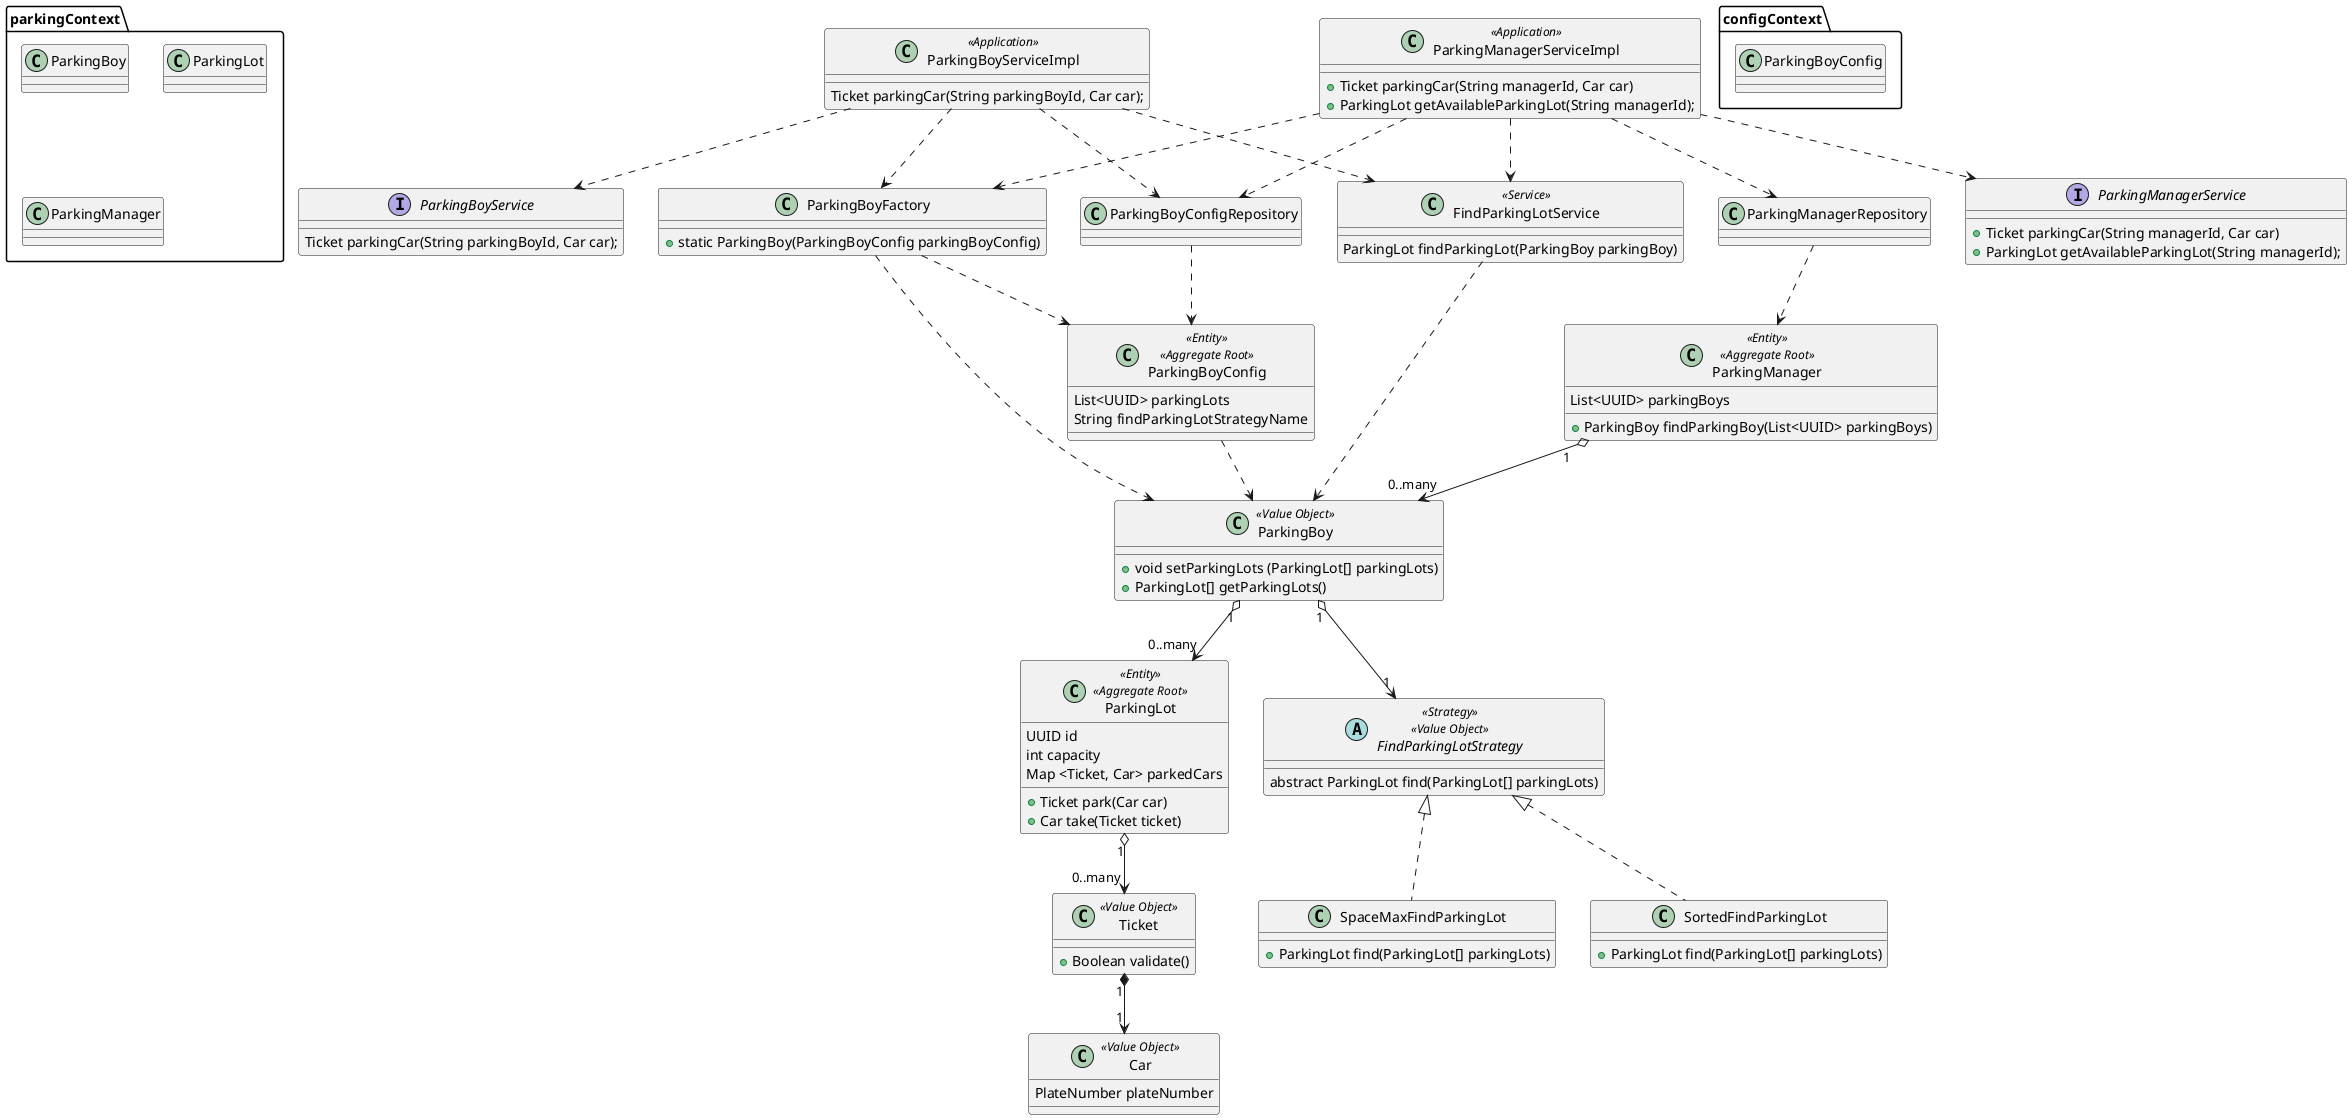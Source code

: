 @startuml
package parkingContext {
class ParkingBoy
class ParkingLot
class ParkingManager
}

package configContext{
class ParkingBoyConfig

}

interface ParkingBoyService{
 Ticket parkingCar(String parkingBoyId, Car car);
}

interface ParkingManagerService{
 + Ticket parkingCar(String managerId, Car car)
 + ParkingLot getAvailableParkingLot(String managerId);
}
class ParkingManagerServiceImpl <<Application>>{
 + Ticket parkingCar(String managerId, Car car)
 +  ParkingLot getAvailableParkingLot(String managerId);
}

class ParkingBoyServiceImpl <<Application>> {
 Ticket parkingCar(String parkingBoyId, Car car);
}

Class ParkingManager <<Entity>> <<Aggregate Root>>  {
  List<UUID> parkingBoys

+ ParkingBoy findParkingBoy(List<UUID> parkingBoys)
}

Class ParkingBoy <<Value Object>> {
  + void setParkingLots (ParkingLot[] parkingLots)
  + ParkingLot[] getParkingLots()
}

Class ParkingBoyConfig  << Entity >> <<Aggregate Root>>{
  List<UUID> parkingLots
  String findParkingLotStrategyName
}


class ParkingLot << Entity >> <<Aggregate Root>> {
  UUID id
  int capacity
  Map <Ticket, Car> parkedCars

  + Ticket park(Car car)
  + Car take(Ticket ticket)
}

Class Car << Value Object >> {
    PlateNumber plateNumber
}

Class Ticket << Value Object >> {
  + Boolean validate()
}

class FindParkingLotService <<Service>> {
ParkingLot findParkingLot(ParkingBoy parkingBoy)
}

abstract class FindParkingLotStrategy <<Strategy>> <<Value Object>>{
abstract ParkingLot find(ParkingLot[] parkingLots)
}

Class SortedFindParkingLot{
+ParkingLot find(ParkingLot[] parkingLots)
}

Class SpaceMaxFindParkingLot{
+ParkingLot find(ParkingLot[] parkingLots)
}

Class ParkingBoyFactory {
+static ParkingBoy(ParkingBoyConfig parkingBoyConfig)
}

FindParkingLotStrategy  <|.. SortedFindParkingLot
FindParkingLotStrategy  <|.. SpaceMaxFindParkingLot
ParkingManager "1" o--> "0..many" ParkingBoy
Ticket "1" *--> "1" Car
ParkingLot "1" o--> "0..many" Ticket
ParkingBoy "1" o--> "0..many" ParkingLot
ParkingBoy "1" o--> "1" FindParkingLotStrategy
FindParkingLotService ..> ParkingBoy
ParkingBoyConfig ..> ParkingBoy

ParkingBoyFactory ..>ParkingBoy
ParkingBoyFactory ..>ParkingBoyConfig

ParkingBoyServiceImpl ..> ParkingBoyConfigRepository
ParkingBoyServiceImpl ..> FindParkingLotService
ParkingBoyServiceImpl ..> ParkingBoyFactory

ParkingManagerServiceImpl ..> ParkingBoyConfigRepository
ParkingManagerServiceImpl ..> FindParkingLotService
ParkingManagerServiceImpl ..>  ParkingManagerRepository
ParkingManagerServiceImpl ..> ParkingBoyFactory

ParkingBoyConfigRepository ..>ParkingBoyConfig
ParkingManagerRepository ..>ParkingManager

ParkingManagerServiceImpl ..>ParkingManagerService
ParkingBoyServiceImpl ..>ParkingBoyService


@enduml